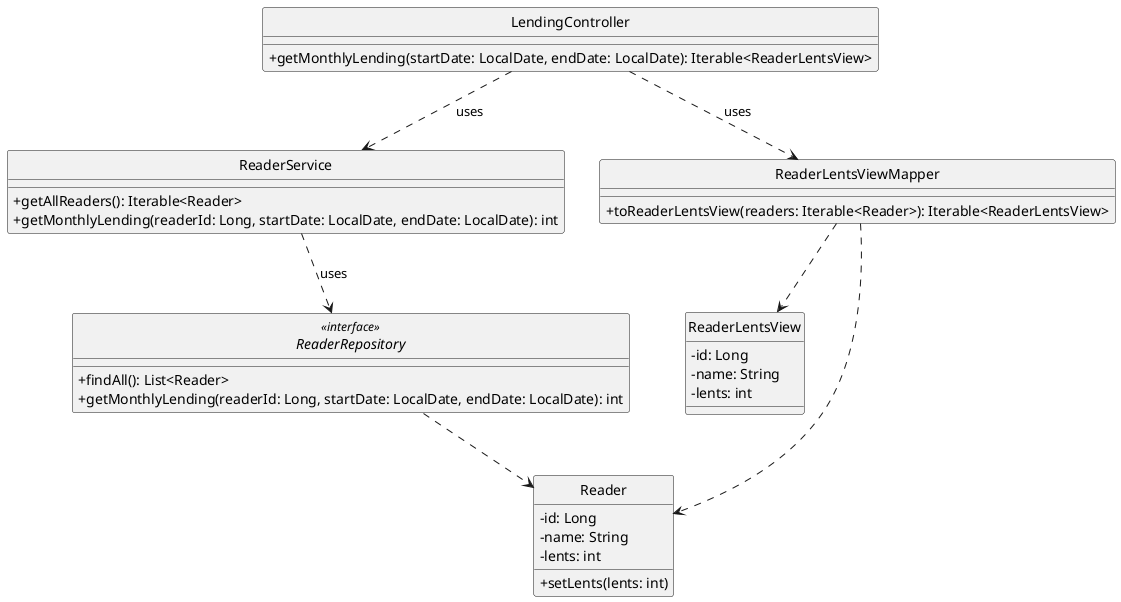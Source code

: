 @startuml
'https://plantuml.com/class-diagram

hide circle
skinparam classAttributeIconSize 0

class LendingController {
    + getMonthlyLending(startDate: LocalDate, endDate: LocalDate): Iterable<ReaderLentsView>
}

class ReaderService {
    + getAllReaders(): Iterable<Reader>
    + getMonthlyLending(readerId: Long, startDate: LocalDate, endDate: LocalDate): int
}

interface ReaderRepository <<interface>> {
    + findAll(): List<Reader>
    + getMonthlyLending(readerId: Long, startDate: LocalDate, endDate: LocalDate): int
}

class ReaderLentsViewMapper {
    + toReaderLentsView(readers: Iterable<Reader>): Iterable<ReaderLentsView>
}

class ReaderLentsView {
    - id: Long
    - name: String
    - lents: int
}

class Reader {
    - id: Long
    - name: String
    - lents: int
    + setLents(lents: int)
}

LendingController ..> ReaderService : uses
ReaderService ..> ReaderRepository : uses
LendingController ..> ReaderLentsViewMapper : uses
ReaderLentsViewMapper ..> Reader
ReaderLentsViewMapper ..> ReaderLentsView
ReaderRepository ..> Reader

@enduml
